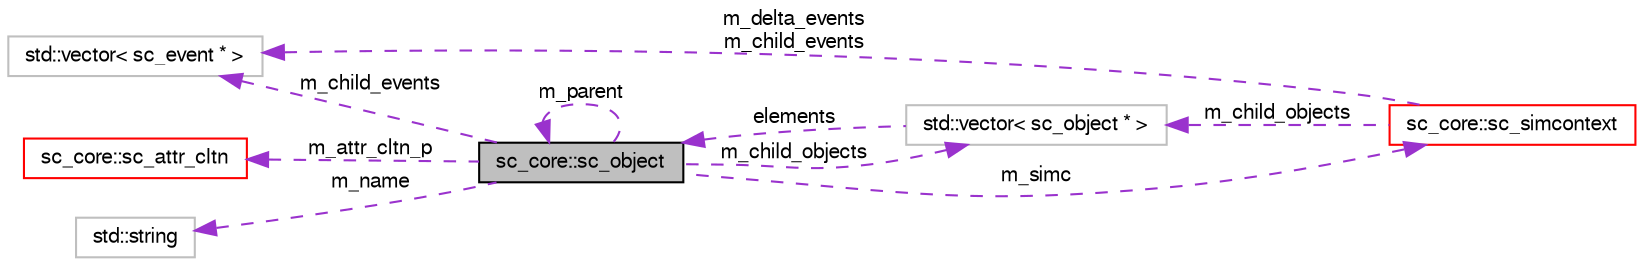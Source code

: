 digraph G
{
  edge [fontname="FreeSans",fontsize="10",labelfontname="FreeSans",labelfontsize="10"];
  node [fontname="FreeSans",fontsize="10",shape=record];
  rankdir=LR;
  Node1 [label="sc_core::sc_object",height=0.2,width=0.4,color="black", fillcolor="grey75", style="filled" fontcolor="black"];
  Node2 -> Node1 [dir=back,color="darkorchid3",fontsize="10",style="dashed",label="m_attr_cltn_p",fontname="FreeSans"];
  Node2 [label="sc_core::sc_attr_cltn",height=0.2,width=0.4,color="red", fillcolor="white", style="filled",URL="$a00019.html"];
  Node3 -> Node1 [dir=back,color="darkorchid3",fontsize="10",style="dashed",label="m_child_events",fontname="FreeSans"];
  Node3 [label="std::vector\< sc_event * \>",height=0.2,width=0.4,color="grey75", fillcolor="white", style="filled"];
  Node1 -> Node1 [dir=back,color="darkorchid3",fontsize="10",style="dashed",label="m_parent",fontname="FreeSans"];
  Node4 -> Node1 [dir=back,color="darkorchid3",fontsize="10",style="dashed",label="m_name",fontname="FreeSans"];
  Node4 [label="std::string",height=0.2,width=0.4,color="grey75", fillcolor="white", style="filled",tooltip="STL class."];
  Node5 -> Node1 [dir=back,color="darkorchid3",fontsize="10",style="dashed",label="m_simc",fontname="FreeSans"];
  Node5 [label="sc_core::sc_simcontext",height=0.2,width=0.4,color="red", fillcolor="white", style="filled",URL="$a00202.html"];
  Node3 -> Node5 [dir=back,color="darkorchid3",fontsize="10",style="dashed",label="m_delta_events\nm_child_events",fontname="FreeSans"];
  Node6 -> Node5 [dir=back,color="darkorchid3",fontsize="10",style="dashed",label="m_child_objects",fontname="FreeSans"];
  Node6 [label="std::vector\< sc_object * \>",height=0.2,width=0.4,color="grey75", fillcolor="white", style="filled"];
  Node1 -> Node6 [dir=back,color="darkorchid3",fontsize="10",style="dashed",label="elements",fontname="FreeSans"];
  Node6 -> Node1 [dir=back,color="darkorchid3",fontsize="10",style="dashed",label="m_child_objects",fontname="FreeSans"];
}
